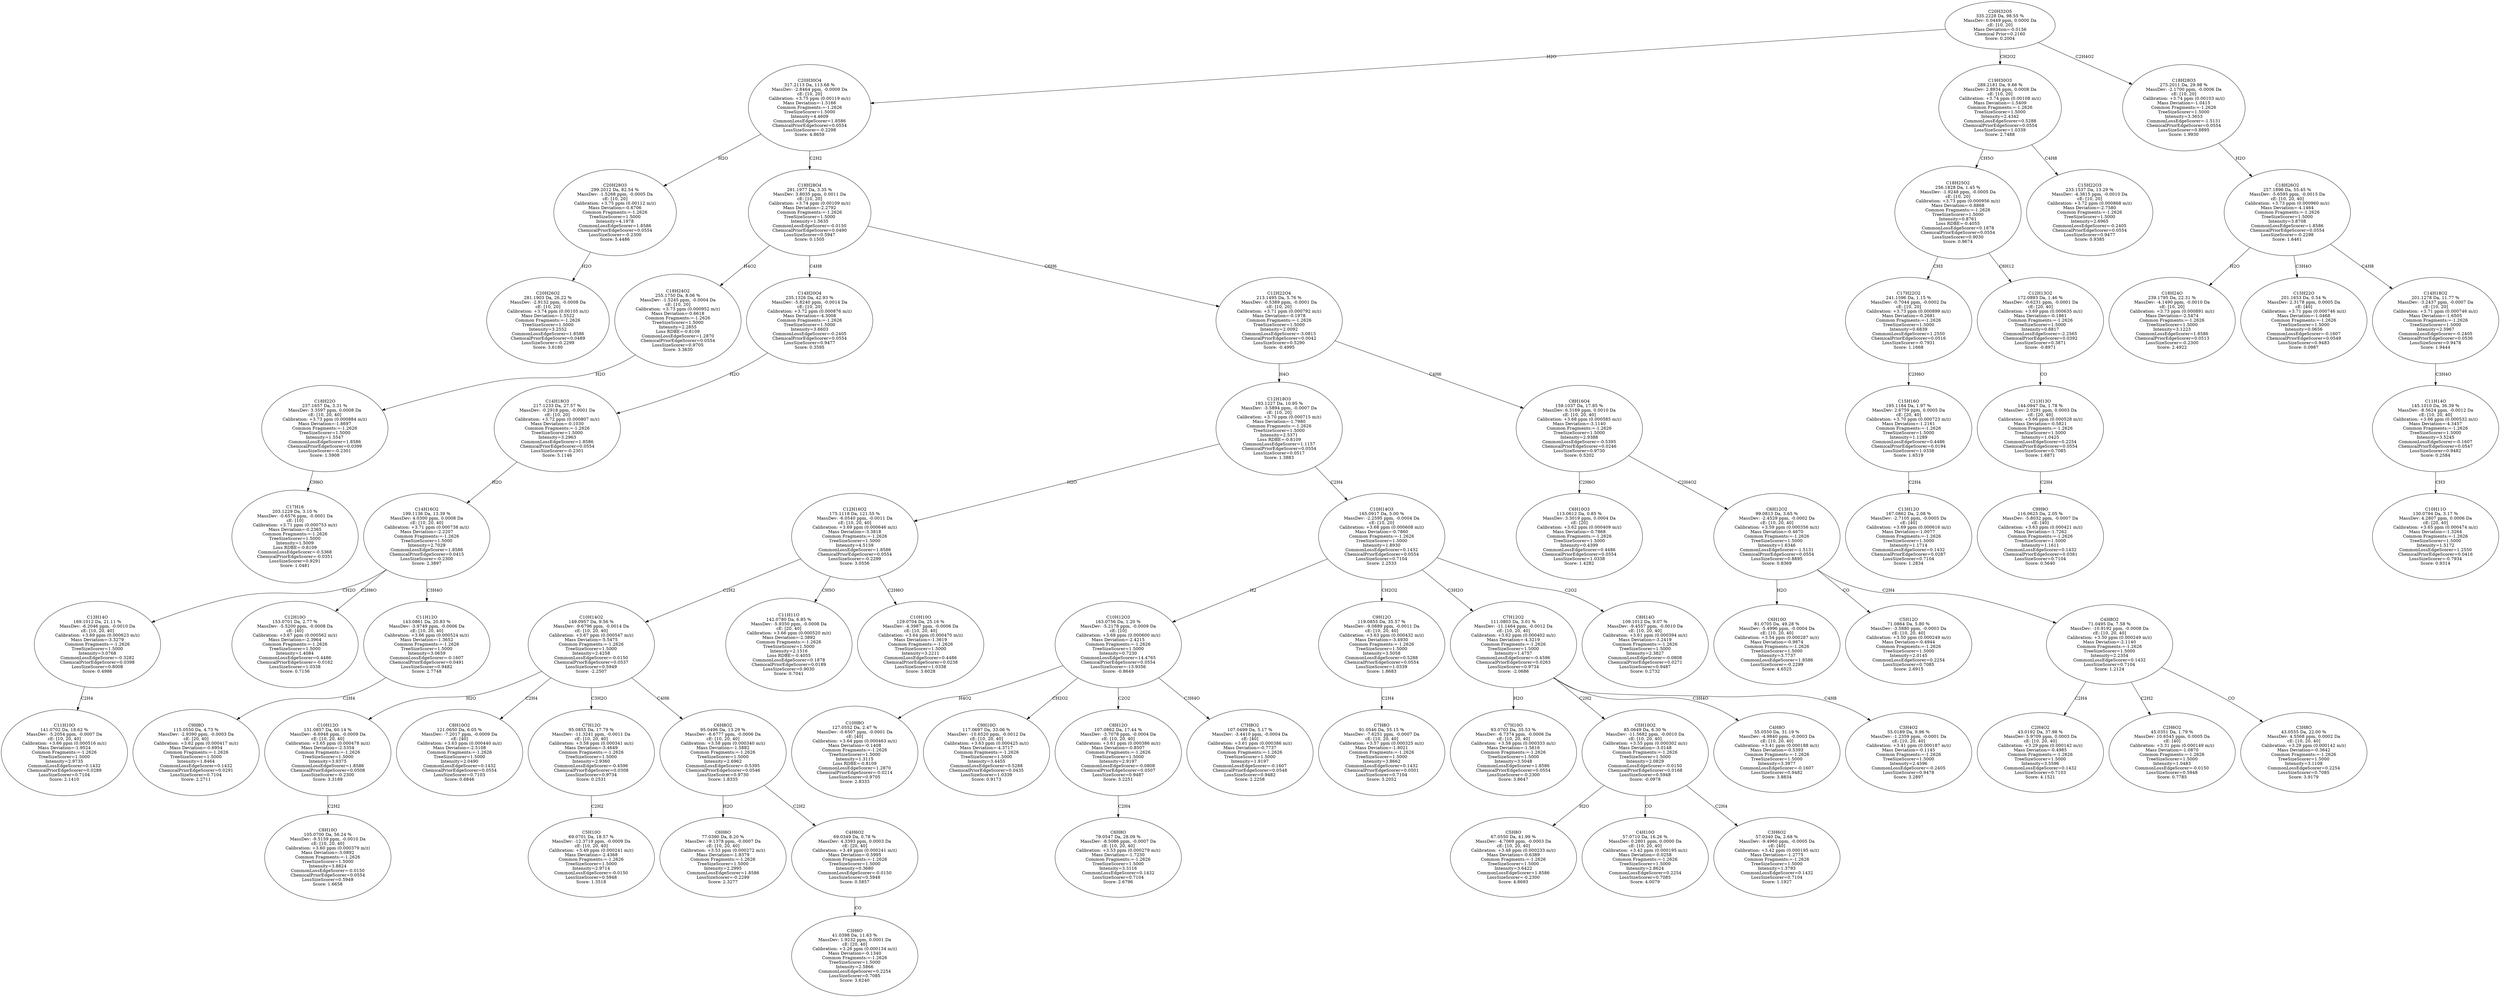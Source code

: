 strict digraph {
v1 [label="C20H26O2\n281.1903 Da, 26.22 %\nMassDev: -2.9132 ppm, -0.0008 Da\ncE: [10, 20]\nCalibration: +3.74 ppm (0.00105 m/z)\nMass Deviation=-1.5522\nCommon Fragments:=-1.2626\nTreeSizeScorer=1.5000\nIntensity=3.2552\nCommonLossEdgeScorer=1.8586\nChemicalPriorEdgeScorer=0.0489\nLossSizeScorer=-0.2299\nScore: 3.6180"];
v2 [label="C20H28O3\n299.2012 Da, 82.54 %\nMassDev: -1.5268 ppm, -0.0005 Da\ncE: [10, 20]\nCalibration: +3.75 ppm (0.00112 m/z)\nMass Deviation=-0.6706\nCommon Fragments:=-1.2626\nTreeSizeScorer=1.5000\nIntensity=4.1978\nCommonLossEdgeScorer=1.8586\nChemicalPriorEdgeScorer=0.0554\nLossSizeScorer=-0.2300\nScore: 5.4486"];
v3 [label="C17H16\n203.1229 Da, 3.10 %\nMassDev: -0.6576 ppm, -0.0001 Da\ncE: [10]\nCalibration: +3.71 ppm (0.000753 m/z)\nMass Deviation=-0.2365\nCommon Fragments:=-1.2626\nTreeSizeScorer=1.5000\nIntensity=1.5009\nLoss RDBE=-0.8109\nCommonLossEdgeScorer=-0.5368\nChemicalPriorEdgeScorer=-0.0351\nLossSizeScorer=0.9291\nScore: 1.0481"];
v4 [label="C18H22O\n237.1657 Da, 3.31 %\nMassDev: 3.3597 ppm, 0.0008 Da\ncE: [10, 20, 40]\nCalibration: +3.73 ppm (0.000884 m/z)\nMass Deviation=-1.8697\nCommon Fragments:=-1.2626\nTreeSizeScorer=1.5000\nIntensity=1.5547\nCommonLossEdgeScorer=1.8586\nChemicalPriorEdgeScorer=0.0399\nLossSizeScorer=-0.2301\nScore: 1.5908"];
v5 [label="C18H24O2\n255.1750 Da, 8.06 %\nMassDev: -1.5245 ppm, -0.0004 Da\ncE: [10, 20]\nCalibration: +3.73 ppm (0.000952 m/z)\nMass Deviation=-0.6618\nCommon Fragments:=-1.2626\nTreeSizeScorer=1.5000\nIntensity=2.2855\nLoss RDBE=-0.8109\nCommonLossEdgeScorer=1.2870\nChemicalPriorEdgeScorer=0.0554\nLossSizeScorer=0.9705\nScore: 3.3630"];
v6 [label="C11H10O\n141.0702 Da, 18.62 %\nMassDev: -5.2054 ppm, -0.0007 Da\ncE: [10, 20, 40]\nCalibration: +3.66 ppm (0.000516 m/z)\nMass Deviation=-1.9524\nCommon Fragments:=-1.2626\nTreeSizeScorer=1.5000\nIntensity=2.9735\nCommonLossEdgeScorer=0.1432\nChemicalPriorEdgeScorer=0.0289\nLossSizeScorer=0.7104\nScore: 2.1410"];
v7 [label="C13H14O\n169.1012 Da, 21.11 %\nMassDev: -6.2046 ppm, -0.0010 Da\ncE: [10, 20, 40]\nCalibration: +3.69 ppm (0.000623 m/z)\nMass Deviation=-3.3279\nCommon Fragments:=-1.2626\nTreeSizeScorer=1.5000\nIntensity=3.0768\nCommonLossEdgeScorer=-0.3282\nChemicalPriorEdgeScorer=0.0398\nLossSizeScorer=0.8008\nScore: 0.4986"];
v8 [label="C12H10O\n153.0701 Da, 2.77 %\nMassDev: -5.5200 ppm, -0.0008 Da\ncE: [40]\nCalibration: +3.67 ppm (0.000562 m/z)\nMass Deviation=-2.3964\nCommon Fragments:=-1.2626\nTreeSizeScorer=1.5000\nIntensity=1.4084\nCommonLossEdgeScorer=0.4486\nChemicalPriorEdgeScorer=-0.0162\nLossSizeScorer=1.0338\nScore: 0.7156"];
v9 [label="C9H8O\n115.0550 Da, 4.73 %\nMassDev: -2.9390 ppm, -0.0003 Da\ncE: [20, 40]\nCalibration: +3.62 ppm (0.000417 m/z)\nMass Deviation=-0.6954\nCommon Fragments:=-1.2626\nTreeSizeScorer=1.5000\nIntensity=1.8464\nCommonLossEdgeScorer=0.1432\nChemicalPriorEdgeScorer=0.0291\nLossSizeScorer=0.7104\nScore: 2.2711"];
v10 [label="C11H12O\n143.0861 Da, 20.83 %\nMassDev: -3.9749 ppm, -0.0006 Da\ncE: [10, 20, 40]\nCalibration: +3.66 ppm (0.000524 m/z)\nMass Deviation=-1.3652\nCommon Fragments:=-1.2626\nTreeSizeScorer=1.5000\nIntensity=3.0659\nCommonLossEdgeScorer=-0.1607\nChemicalPriorEdgeScorer=0.0491\nLossSizeScorer=0.9482\nScore: 2.7748"];
v11 [label="C14H16O2\n199.1136 Da, 13.39 %\nMassDev: 4.0300 ppm, 0.0008 Da\ncE: [10, 20, 40]\nCalibration: +3.71 ppm (0.000738 m/z)\nMass Deviation=-2.2207\nCommon Fragments:=-1.2626\nTreeSizeScorer=1.5000\nIntensity=2.7029\nCommonLossEdgeScorer=1.8586\nChemicalPriorEdgeScorer=0.0415\nLossSizeScorer=-0.2300\nScore: 2.3897"];
v12 [label="C14H18O3\n217.1233 Da, 27.57 %\nMassDev: -0.2918 ppm, -0.0001 Da\ncE: [10, 20]\nCalibration: +3.72 ppm (0.000807 m/z)\nMass Deviation=-0.1030\nCommon Fragments:=-1.2626\nTreeSizeScorer=1.5000\nIntensity=3.2963\nCommonLossEdgeScorer=1.8586\nChemicalPriorEdgeScorer=0.0554\nLossSizeScorer=-0.2301\nScore: 5.1146"];
v13 [label="C14H20O4\n235.1326 Da, 42.93 %\nMassDev: -5.8240 ppm, -0.0014 Da\ncE: [10, 20]\nCalibration: +3.72 ppm (0.000876 m/z)\nMass Deviation=-4.3008\nCommon Fragments:=-1.2626\nTreeSizeScorer=1.5000\nIntensity=3.6603\nCommonLossEdgeScorer=-0.2405\nChemicalPriorEdgeScorer=0.0554\nLossSizeScorer=0.9477\nScore: 0.3595"];
v14 [label="C8H10O\n105.0700 Da, 56.24 %\nMassDev: -9.5159 ppm, -0.0010 Da\ncE: [10, 20, 40]\nCalibration: +3.60 ppm (0.000379 m/z)\nMass Deviation=-3.0892\nCommon Fragments:=-1.2626\nTreeSizeScorer=1.5000\nIntensity=3.8824\nCommonLossEdgeScorer=-0.0150\nChemicalPriorEdgeScorer=0.0554\nLossSizeScorer=0.5949\nScore: 1.6658"];
v15 [label="C10H12O\n131.0857 Da, 60.14 %\nMassDev: -6.6948 ppm, -0.0009 Da\ncE: [10, 20, 40]\nCalibration: +3.65 ppm (0.000478 m/z)\nMass Deviation=-2.5354\nCommon Fragments:=-1.2626\nTreeSizeScorer=1.5000\nIntensity=3.9375\nCommonLossEdgeScorer=1.8586\nChemicalPriorEdgeScorer=0.0508\nLossSizeScorer=-0.2300\nScore: 3.3189"];
v16 [label="C8H10O2\n121.0650 Da, 6.05 %\nMassDev: -7.2017 ppm, -0.0009 Da\ncE: [40]\nCalibration: +3.63 ppm (0.000440 m/z)\nMass Deviation=-2.5108\nCommon Fragments:=-1.2626\nTreeSizeScorer=1.5000\nIntensity=2.0490\nCommonLossEdgeScorer=0.1432\nChemicalPriorEdgeScorer=0.0554\nLossSizeScorer=0.7103\nScore: 0.6846"];
v17 [label="C5H10O\n69.0701 Da, 18.57 %\nMassDev: -12.3719 ppm, -0.0009 Da\ncE: [10, 20, 40]\nCalibration: +3.49 ppm (0.000241 m/z)\nMass Deviation=-2.4368\nCommon Fragments:=-1.2626\nTreeSizeScorer=1.5000\nIntensity=2.9714\nCommonLossEdgeScorer=-0.0150\nLossSizeScorer=0.5948\nScore: 1.3518"];
v18 [label="C7H12O\n95.0855 Da, 17.79 %\nMassDev: -11.3241 ppm, -0.0011 Da\ncE: [10, 20, 40]\nCalibration: +3.58 ppm (0.000341 m/z)\nMass Deviation=-3.4649\nCommon Fragments:=-1.2626\nTreeSizeScorer=1.5000\nIntensity=2.9360\nCommonLossEdgeScorer=-0.4596\nChemicalPriorEdgeScorer=0.0308\nLossSizeScorer=0.9734\nScore: 0.2531"];
v19 [label="C6H6O\n77.0390 Da, 8.20 %\nMassDev: -9.1378 ppm, -0.0007 Da\ncE: [10, 20, 40]\nCalibration: +3.53 ppm (0.000272 m/z)\nMass Deviation=-1.8379\nCommon Fragments:=-1.2626\nTreeSizeScorer=1.5000\nIntensity=2.2995\nCommonLossEdgeScorer=1.8586\nLossSizeScorer=-0.2299\nScore: 2.3277"];
v20 [label="C3H6O\n41.0398 Da, 11.63 %\nMassDev: 1.9232 ppm, 0.0001 Da\ncE: [20, 40]\nCalibration: +3.26 ppm (0.000134 m/z)\nMass Deviation=-0.1340\nCommon Fragments:=-1.2626\nTreeSizeScorer=1.5000\nIntensity=2.5866\nCommonLossEdgeScorer=0.2254\nLossSizeScorer=0.7085\nScore: 3.6240"];
v21 [label="C4H6O2\n69.0349 Da, 0.78 %\nMassDev: 4.3393 ppm, 0.0003 Da\ncE: [20, 40]\nCalibration: +3.49 ppm (0.000241 m/z)\nMass Deviation=-0.5995\nCommon Fragments:=-1.2626\nTreeSizeScorer=1.5000\nIntensity=0.3680\nCommonLossEdgeScorer=-0.0150\nLossSizeScorer=0.5948\nScore: 0.5857"];
v22 [label="C6H8O2\n95.0496 Da, 13.29 %\nMassDev: -6.6777 ppm, -0.0006 Da\ncE: [10, 20, 40]\nCalibration: +3.58 ppm (0.000340 m/z)\nMass Deviation=-1.5882\nCommon Fragments:=-1.2626\nTreeSizeScorer=1.5000\nIntensity=2.6962\nCommonLossEdgeScorer=-0.5395\nChemicalPriorEdgeScorer=0.0546\nLossSizeScorer=0.9730\nScore: 1.8335"];
v23 [label="C10H14O2\n149.0957 Da, 9.56 %\nMassDev: -9.6796 ppm, -0.0014 Da\ncE: [10, 20, 40]\nCalibration: +3.67 ppm (0.000547 m/z)\nMass Deviation=-5.5475\nCommon Fragments:=-1.2626\nTreeSizeScorer=1.5000\nIntensity=2.4258\nCommonLossEdgeScorer=-0.0150\nChemicalPriorEdgeScorer=0.0537\nLossSizeScorer=0.5949\nScore: -2.2507"];
v24 [label="C11H11O\n142.0780 Da, 6.85 %\nMassDev: -5.9350 ppm, -0.0008 Da\ncE: [20, 40]\nCalibration: +3.66 ppm (0.000520 m/z)\nMass Deviation=-2.3892\nCommon Fragments:=-1.2626\nTreeSizeScorer=1.5000\nIntensity=2.1516\nLoss RDBE=-0.4055\nCommonLossEdgeScorer=0.1878\nChemicalPriorEdgeScorer=0.0189\nLossSizeScorer=0.9030\nScore: 0.7041"];
v25 [label="C10H10O\n129.0704 Da, 25.16 %\nMassDev: -4.3987 ppm, -0.0006 Da\ncE: [10, 20, 40]\nCalibration: +3.64 ppm (0.000470 m/z)\nMass Deviation=-1.3619\nCommon Fragments:=-1.2626\nTreeSizeScorer=1.5000\nIntensity=3.2211\nCommonLossEdgeScorer=0.4486\nChemicalPriorEdgeScorer=0.0238\nLossSizeScorer=1.0338\nScore: 3.6028"];
v26 [label="C12H16O2\n175.1118 Da, 121.55 %\nMassDev: -6.0540 ppm, -0.0011 Da\ncE: [10, 20, 40]\nCalibration: +3.69 ppm (0.000646 m/z)\nMass Deviation=-3.3818\nCommon Fragments:=-1.2626\nTreeSizeScorer=1.5000\nIntensity=4.5159\nCommonLossEdgeScorer=1.8586\nChemicalPriorEdgeScorer=0.0554\nLossSizeScorer=-0.2299\nScore: 3.0556"];
v27 [label="C10H8O\n127.0552 Da, 2.47 %\nMassDev: -0.6507 ppm, -0.0001 Da\ncE: [40]\nCalibration: +3.64 ppm (0.000463 m/z)\nMass Deviation=-0.1408\nCommon Fragments:=-1.2626\nTreeSizeScorer=1.5000\nIntensity=1.3115\nLoss RDBE=-0.8109\nCommonLossEdgeScorer=1.2870\nChemicalPriorEdgeScorer=-0.0214\nLossSizeScorer=0.9705\nScore: 2.8333"];
v28 [label="C9H10O\n117.0697 Da, 33.06 %\nMassDev: -10.6520 ppm, -0.0012 Da\ncE: [10, 20, 40]\nCalibration: +3.63 ppm (0.000425 m/z)\nMass Deviation=-4.3717\nCommon Fragments:=-1.2626\nTreeSizeScorer=1.5000\nIntensity=3.4455\nCommonLossEdgeScorer=0.5288\nChemicalPriorEdgeScorer=0.0435\nLossSizeScorer=1.0339\nScore: 0.9173"];
v29 [label="C6H8O\n79.0547 Da, 28.09 %\nMassDev: -8.5086 ppm, -0.0007 Da\ncE: [10, 20, 40]\nCalibration: +3.53 ppm (0.000279 m/z)\nMass Deviation=-1.7230\nCommon Fragments:=-1.2626\nTreeSizeScorer=1.5000\nIntensity=3.3116\nCommonLossEdgeScorer=0.1432\nLossSizeScorer=0.7104\nScore: 2.6796"];
v30 [label="C8H12O\n107.0862 Da, 17.44 %\nMassDev: -3.7078 ppm, -0.0004 Da\ncE: [10, 20, 40]\nCalibration: +3.61 ppm (0.000386 m/z)\nMass Deviation=-0.8507\nCommon Fragments:=-1.2626\nTreeSizeScorer=1.5000\nIntensity=2.9197\nCommonLossEdgeScorer=-0.0808\nChemicalPriorEdgeScorer=0.0507\nLossSizeScorer=0.9487\nScore: 3.2251"];
v31 [label="C7H8O2\n107.0499 Da, 5.17 %\nMassDev: -3.4410 ppm, -0.0004 Da\ncE: [40]\nCalibration: +3.61 ppm (0.000386 m/z)\nMass Deviation=-0.7737\nCommon Fragments:=-1.2626\nTreeSizeScorer=1.5000\nIntensity=1.9197\nCommonLossEdgeScorer=-0.1607\nChemicalPriorEdgeScorer=0.0548\nLossSizeScorer=0.9482\nScore: 2.2258"];
v32 [label="C10H12O3\n163.0756 Da, 1.20 %\nMassDev: -5.2178 ppm, -0.0009 Da\ncE: [10]\nCalibration: +3.68 ppm (0.000600 m/z)\nMass Deviation=-2.4215\nCommon Fragments:=-1.2626\nTreeSizeScorer=1.5000\nIntensity=0.7230\nCommonLossEdgeScorer=14.4765\nChemicalPriorEdgeScorer=0.0554\nLossSizeScorer=-13.9356\nScore: -0.8649"];
v33 [label="C7H8O\n91.0546 Da, 55.15 %\nMassDev: -7.6251 ppm, -0.0007 Da\ncE: [10, 20, 40]\nCalibration: +3.57 ppm (0.000325 m/z)\nMass Deviation=-1.8021\nCommon Fragments:=-1.2626\nTreeSizeScorer=1.5000\nIntensity=3.8662\nCommonLossEdgeScorer=0.1432\nChemicalPriorEdgeScorer=0.0501\nLossSizeScorer=0.7104\nScore: 3.2052"];
v34 [label="C9H12O\n119.0855 Da, 35.57 %\nMassDev: -9.0889 ppm, -0.0011 Da\ncE: [10, 20, 40]\nCalibration: +3.63 ppm (0.000432 m/z)\nMass Deviation=-3.4930\nCommon Fragments:=-1.2626\nTreeSizeScorer=1.5000\nIntensity=3.5058\nCommonLossEdgeScorer=0.5288\nChemicalPriorEdgeScorer=0.0554\nLossSizeScorer=1.0339\nScore: 1.8683"];
v35 [label="C7H10O\n93.0703 Da, 35.53 %\nMassDev: -6.7374 ppm, -0.0006 Da\ncE: [10, 20, 40]\nCalibration: +3.58 ppm (0.000333 m/z)\nMass Deviation=-1.5616\nCommon Fragments:=-1.2626\nTreeSizeScorer=1.5000\nIntensity=3.5048\nCommonLossEdgeScorer=1.8586\nChemicalPriorEdgeScorer=0.0554\nLossSizeScorer=-0.2300\nScore: 3.8647"];
v36 [label="C5H8O\n67.0550 Da, 41.99 %\nMassDev: -4.7069 ppm, -0.0003 Da\ncE: [10, 20, 40]\nCalibration: +3.48 ppm (0.000233 m/z)\nMass Deviation=-0.6389\nCommon Fragments:=-1.2626\nTreeSizeScorer=1.5000\nIntensity=3.6422\nCommonLossEdgeScorer=1.8586\nLossSizeScorer=-0.2300\nScore: 4.8693"];
v37 [label="C4H10O\n57.0710 Da, 16.26 %\nMassDev: 0.2801 ppm, 0.0000 Da\ncE: [10, 20, 40]\nCalibration: +3.42 ppm (0.000195 m/z)\nMass Deviation=-0.0258\nCommon Fragments:=-1.2626\nTreeSizeScorer=1.5000\nIntensity=2.8624\nCommonLossEdgeScorer=0.2254\nLossSizeScorer=0.7085\nScore: 4.0079"];
v38 [label="C3H6O2\n57.0340 Da, 2.68 %\nMassDev: -9.4960 ppm, -0.0005 Da\ncE: [40]\nCalibration: +3.42 ppm (0.000195 m/z)\nMass Deviation=-1.2775\nCommon Fragments:=-1.2626\nTreeSizeScorer=1.5000\nIntensity=1.3793\nCommonLossEdgeScorer=0.1432\nLossSizeScorer=0.7104\nScore: 1.1927"];
v39 [label="C5H10O2\n85.0649 Da, 6.30 %\nMassDev: -11.5682 ppm, -0.0010 Da\ncE: [10, 20, 40]\nCalibration: +3.55 ppm (0.000302 m/z)\nMass Deviation=-3.0148\nCommon Fragments:=-1.2626\nTreeSizeScorer=1.5000\nIntensity=2.0829\nCommonLossEdgeScorer=-0.0150\nChemicalPriorEdgeScorer=0.0168\nLossSizeScorer=0.5948\nScore: -0.0978"];
v40 [label="C4H8O\n55.0550 Da, 31.19 %\nMassDev: -4.9840 ppm, -0.0003 Da\ncE: [10, 20, 40]\nCalibration: +3.41 ppm (0.000188 m/z)\nMass Deviation=-0.5393\nCommon Fragments:=-1.2626\nTreeSizeScorer=1.5000\nIntensity=3.3977\nCommonLossEdgeScorer=-0.1607\nLossSizeScorer=0.9482\nScore: 3.8834"];
v41 [label="C3H4O2\n55.0189 Da, 9.96 %\nMassDev: -1.2359 ppm, -0.0001 Da\ncE: [10, 20, 40]\nCalibration: +3.41 ppm (0.000187 m/z)\nMass Deviation=-0.1145\nCommon Fragments:=-1.2626\nTreeSizeScorer=1.5000\nIntensity=2.4596\nCommonLossEdgeScorer=-0.2405\nLossSizeScorer=0.9478\nScore: 3.2897"];
v42 [label="C7H12O2\n111.0803 Da, 3.01 %\nMassDev: -11.1464 ppm, -0.0012 Da\ncE: [10, 20, 40]\nCalibration: +3.62 ppm (0.000402 m/z)\nMass Deviation=-4.3219\nCommon Fragments:=-1.2626\nTreeSizeScorer=1.5000\nIntensity=1.4757\nCommonLossEdgeScorer=-0.4596\nChemicalPriorEdgeScorer=0.0263\nLossSizeScorer=0.9734\nScore: -2.0686"];
v43 [label="C8H14O\n109.1012 Da, 9.07 %\nMassDev: -9.4557 ppm, -0.0010 Da\ncE: [10, 20, 40]\nCalibration: +3.61 ppm (0.000394 m/z)\nMass Deviation=-3.2419\nCommon Fragments:=-1.2626\nTreeSizeScorer=1.5000\nIntensity=2.3827\nCommonLossEdgeScorer=-0.0808\nChemicalPriorEdgeScorer=0.0271\nLossSizeScorer=0.9487\nScore: 0.2732"];
v44 [label="C10H14O3\n165.0917 Da, 5.00 %\nMassDev: -2.2595 ppm, -0.0004 Da\ncE: [10, 20]\nCalibration: +3.68 ppm (0.000608 m/z)\nMass Deviation=-0.7860\nCommon Fragments:=-1.2626\nTreeSizeScorer=1.5000\nIntensity=1.8930\nCommonLossEdgeScorer=0.1432\nChemicalPriorEdgeScorer=0.0554\nLossSizeScorer=0.7104\nScore: 2.2533"];
v45 [label="C12H18O3\n193.1227 Da, 10.95 %\nMassDev: -3.5894 ppm, -0.0007 Da\ncE: [10, 20]\nCalibration: +3.70 ppm (0.000715 m/z)\nMass Deviation=-1.7980\nCommon Fragments:=-1.2626\nTreeSizeScorer=1.5000\nIntensity=2.5371\nLoss RDBE=-0.8109\nCommonLossEdgeScorer=1.1157\nChemicalPriorEdgeScorer=0.0554\nLossSizeScorer=0.0517\nScore: 1.3883"];
v46 [label="C6H10O3\n113.0612 Da, 0.85 %\nMassDev: 3.3019 ppm, 0.0004 Da\ncE: [20]\nCalibration: +3.62 ppm (0.000409 m/z)\nMass Deviation=-0.7868\nCommon Fragments:=-1.2626\nTreeSizeScorer=1.5000\nIntensity=0.4399\nCommonLossEdgeScorer=0.4486\nChemicalPriorEdgeScorer=0.0554\nLossSizeScorer=1.0338\nScore: 1.4282"];
v47 [label="C6H10O\n81.0705 Da, 49.28 %\nMassDev: -5.4996 ppm, -0.0004 Da\ncE: [10, 20, 40]\nCalibration: +3.54 ppm (0.000287 m/z)\nMass Deviation=-0.9874\nCommon Fragments:=-1.2626\nTreeSizeScorer=1.5000\nIntensity=3.7737\nCommonLossEdgeScorer=1.8586\nLossSizeScorer=-0.2299\nScore: 4.6525"];
v48 [label="C5H12O\n71.0864 Da, 5.80 %\nMassDev: -3.5880 ppm, -0.0003 Da\ncE: [10, 20, 40]\nCalibration: +3.50 ppm (0.000249 m/z)\nMass Deviation=-0.4944\nCommon Fragments:=-1.2626\nTreeSizeScorer=1.5000\nIntensity=2.0145\nCommonLossEdgeScorer=0.2254\nLossSizeScorer=0.7085\nScore: 2.6915"];
v49 [label="C2H4O2\n43.0192 Da, 37.98 %\nMassDev: 5.9709 ppm, 0.0003 Da\ncE: [10, 20, 40]\nCalibration: +3.29 ppm (0.000142 m/z)\nMass Deviation=-0.4985\nCommon Fragments:=-1.2626\nTreeSizeScorer=1.5000\nIntensity=3.5596\nCommonLossEdgeScorer=0.1432\nLossSizeScorer=0.7103\nScore: 4.1521"];
v50 [label="C2H6O2\n45.0351 Da, 1.79 %\nMassDev: 10.6545 ppm, 0.0005 Da\ncE: [40]\nCalibration: +3.31 ppm (0.000149 m/z)\nMass Deviation=-1.0870\nCommon Fragments:=-1.2626\nTreeSizeScorer=1.5000\nIntensity=1.0483\nCommonLossEdgeScorer=-0.0150\nLossSizeScorer=0.5948\nScore: 0.7785"];
v51 [label="C3H8O\n43.0555 Da, 22.00 %\nMassDev: 4.5568 ppm, 0.0002 Da\ncE: [10, 20, 40]\nCalibration: +3.29 ppm (0.000142 m/z)\nMass Deviation=-0.3642\nCommon Fragments:=-1.2626\nTreeSizeScorer=1.5000\nIntensity=3.1108\nCommonLossEdgeScorer=0.2254\nLossSizeScorer=0.7085\nScore: 3.9179"];
v52 [label="C4H8O2\n71.0495 Da, 7.58 %\nMassDev: -10.9192 ppm, -0.0008 Da\ncE: [10, 20, 40]\nCalibration: +3.50 ppm (0.000249 m/z)\nMass Deviation=-2.1140\nCommon Fragments:=-1.2626\nTreeSizeScorer=1.5000\nIntensity=2.2354\nCommonLossEdgeScorer=0.1432\nLossSizeScorer=0.7104\nScore: 1.2124"];
v53 [label="C6H12O2\n99.0813 Da, 3.65 %\nMassDev: -2.4529 ppm, -0.0002 Da\ncE: [10, 20, 40]\nCalibration: +3.59 ppm (0.000356 m/z)\nMass Deviation=-0.4670\nCommon Fragments:=-1.2626\nTreeSizeScorer=1.5000\nIntensity=1.6346\nCommonLossEdgeScorer=-1.5131\nChemicalPriorEdgeScorer=0.0554\nLossSizeScorer=0.8895\nScore: 0.8369"];
v54 [label="C8H16O4\n159.1037 Da, 17.85 %\nMassDev: 6.3169 ppm, 0.0010 Da\ncE: [10, 20, 40]\nCalibration: +3.68 ppm (0.000585 m/z)\nMass Deviation=-3.1140\nCommon Fragments:=-1.2626\nTreeSizeScorer=1.5000\nIntensity=2.9388\nCommonLossEdgeScorer=-0.5395\nChemicalPriorEdgeScorer=0.0246\nLossSizeScorer=0.9730\nScore: 0.5202"];
v55 [label="C12H22O4\n213.1495 Da, 5.76 %\nMassDev: -0.5389 ppm, -0.0001 Da\ncE: [10, 20]\nCalibration: +3.71 ppm (0.000792 m/z)\nMass Deviation=-0.1978\nCommon Fragments:=-1.2626\nTreeSizeScorer=1.5000\nIntensity=2.0092\nCommonLossEdgeScorer=-3.0815\nChemicalPriorEdgeScorer=0.0042\nLossSizeScorer=0.5290\nScore: -0.4995"];
v56 [label="C18H28O4\n291.1977 Da, 3.35 %\nMassDev: 3.8035 ppm, 0.0011 Da\ncE: [10, 20]\nCalibration: +3.74 ppm (0.00109 m/z)\nMass Deviation=-2.2792\nCommon Fragments:=-1.2626\nTreeSizeScorer=1.5000\nIntensity=1.5635\nCommonLossEdgeScorer=-0.0150\nChemicalPriorEdgeScorer=0.0490\nLossSizeScorer=0.5947\nScore: 0.1505"];
v57 [label="C20H30O4\n317.2113 Da, 113.68 %\nMassDev: -2.8464 ppm, -0.0009 Da\ncE: [10, 20]\nCalibration: +3.75 ppm (0.00119 m/z)\nMass Deviation=-1.5166\nCommon Fragments:=-1.2626\nTreeSizeScorer=1.5000\nIntensity=4.4609\nCommonLossEdgeScorer=1.8586\nChemicalPriorEdgeScorer=0.0554\nLossSizeScorer=-0.2298\nScore: 4.8659"];
v58 [label="C13H12O\n167.0862 Da, 2.08 %\nMassDev: -2.7105 ppm, -0.0005 Da\ncE: [40]\nCalibration: +3.69 ppm (0.000616 m/z)\nMass Deviation=-1.0077\nCommon Fragments:=-1.2626\nTreeSizeScorer=1.5000\nIntensity=1.1714\nCommonLossEdgeScorer=0.1432\nChemicalPriorEdgeScorer=0.0287\nLossSizeScorer=0.7104\nScore: 1.2834"];
v59 [label="C15H16O\n195.1184 Da, 1.97 %\nMassDev: 2.6759 ppm, 0.0005 Da\ncE: [20, 40]\nCalibration: +3.70 ppm (0.000723 m/z)\nMass Deviation=-1.2161\nCommon Fragments:=-1.2626\nTreeSizeScorer=1.5000\nIntensity=1.1289\nCommonLossEdgeScorer=0.4486\nChemicalPriorEdgeScorer=0.0194\nLossSizeScorer=1.0338\nScore: 1.6519"];
v60 [label="C17H22O2\n241.1596 Da, 1.15 %\nMassDev: -0.7044 ppm, -0.0002 Da\ncE: [10, 20]\nCalibration: +3.73 ppm (0.000899 m/z)\nMass Deviation=-0.2681\nCommon Fragments:=-1.2626\nTreeSizeScorer=1.5000\nIntensity=0.6839\nCommonLossEdgeScorer=1.2550\nChemicalPriorEdgeScorer=0.0516\nLossSizeScorer=-0.7931\nScore: 1.1668"];
v61 [label="C9H9O\n116.0625 Da, 2.05 %\nMassDev: -5.8032 ppm, -0.0007 Da\ncE: [40]\nCalibration: +3.63 ppm (0.000421 m/z)\nMass Deviation=-1.7262\nCommon Fragments:=-1.2626\nTreeSizeScorer=1.5000\nIntensity=1.1611\nCommonLossEdgeScorer=0.1432\nChemicalPriorEdgeScorer=0.0381\nLossSizeScorer=0.7104\nScore: 0.5640"];
v62 [label="C11H13O\n144.0947 Da, 1.78 %\nMassDev: 2.0291 ppm, 0.0003 Da\ncE: [20, 40]\nCalibration: +3.66 ppm (0.000528 m/z)\nMass Deviation=-0.5821\nCommon Fragments:=-1.2626\nTreeSizeScorer=1.5000\nIntensity=1.0425\nCommonLossEdgeScorer=0.2254\nChemicalPriorEdgeScorer=0.0554\nLossSizeScorer=0.7085\nScore: 1.6871"];
v63 [label="C12H13O2\n172.0893 Da, 1.46 %\nMassDev: -0.6231 ppm, -0.0001 Da\ncE: [20, 40]\nCalibration: +3.69 ppm (0.000635 m/z)\nMass Deviation=-0.1861\nCommon Fragments:=-1.2626\nTreeSizeScorer=1.5000\nIntensity=0.8817\nCommonLossEdgeScorer=-2.2565\nChemicalPriorEdgeScorer=0.0392\nLossSizeScorer=0.3871\nScore: -0.8971"];
v64 [label="C18H25O2\n256.1828 Da, 1.45 %\nMassDev: -1.9248 ppm, -0.0005 Da\ncE: [10, 20]\nCalibration: +3.73 ppm (0.000956 m/z)\nMass Deviation=-0.8868\nCommon Fragments:=-1.2626\nTreeSizeScorer=1.5000\nIntensity=0.8761\nLoss RDBE=-0.4055\nCommonLossEdgeScorer=0.1878\nChemicalPriorEdgeScorer=0.0554\nLossSizeScorer=0.9030\nScore: 0.9674"];
v65 [label="C15H22O3\n233.1537 Da, 13.29 %\nMassDev: -4.3815 ppm, -0.0010 Da\ncE: [10, 20]\nCalibration: +3.72 ppm (0.000868 m/z)\nMass Deviation=-2.7580\nCommon Fragments:=-1.2626\nTreeSizeScorer=1.5000\nIntensity=2.6965\nCommonLossEdgeScorer=-0.2405\nChemicalPriorEdgeScorer=0.0554\nLossSizeScorer=0.9477\nScore: 0.9385"];
v66 [label="C19H30O3\n289.2181 Da, 9.66 %\nMassDev: 2.8934 ppm, 0.0008 Da\ncE: [10, 20]\nCalibration: +3.74 ppm (0.00108 m/z)\nMass Deviation=-1.5409\nCommon Fragments:=-1.2626\nTreeSizeScorer=1.5000\nIntensity=2.4342\nCommonLossEdgeScorer=0.5288\nChemicalPriorEdgeScorer=0.0554\nLossSizeScorer=1.0339\nScore: 2.7488"];
v67 [label="C18H24O\n239.1795 Da, 22.31 %\nMassDev: -4.1490 ppm, -0.0010 Da\ncE: [10, 20]\nCalibration: +3.73 ppm (0.000891 m/z)\nMass Deviation=-2.5474\nCommon Fragments:=-1.2626\nTreeSizeScorer=1.5000\nIntensity=3.1223\nCommonLossEdgeScorer=1.8586\nChemicalPriorEdgeScorer=0.0513\nLossSizeScorer=-0.2300\nScore: 2.4922"];
v68 [label="C15H22O\n201.1653 Da, 0.54 %\nMassDev: 2.3178 ppm, 0.0005 Da\ncE: [40]\nCalibration: +3.71 ppm (0.000746 m/z)\nMass Deviation=-1.0468\nCommon Fragments:=-1.2626\nTreeSizeScorer=1.5000\nIntensity=0.0656\nCommonLossEdgeScorer=-0.1607\nChemicalPriorEdgeScorer=0.0549\nLossSizeScorer=0.9483\nScore: 0.0987"];
v69 [label="C10H11O\n130.0794 Da, 3.17 %\nMassDev: 4.2807 ppm, 0.0006 Da\ncE: [20, 40]\nCalibration: +3.65 ppm (0.000474 m/z)\nMass Deviation=-1.3264\nCommon Fragments:=-1.2626\nTreeSizeScorer=1.5000\nIntensity=1.5172\nCommonLossEdgeScorer=1.2550\nChemicalPriorEdgeScorer=0.0416\nLossSizeScorer=-0.7934\nScore: 0.9314"];
v70 [label="C11H14O\n145.1010 Da, 36.39 %\nMassDev: -8.5624 ppm, -0.0012 Da\ncE: [10, 20, 40]\nCalibration: +3.66 ppm (0.000532 m/z)\nMass Deviation=-4.3457\nCommon Fragments:=-1.2626\nTreeSizeScorer=1.5000\nIntensity=3.5245\nCommonLossEdgeScorer=-0.1607\nChemicalPriorEdgeScorer=0.0547\nLossSizeScorer=0.9482\nScore: 0.2584"];
v71 [label="C14H18O2\n201.1278 Da, 11.77 %\nMassDev: -3.2437 ppm, -0.0007 Da\ncE: [10, 20]\nCalibration: +3.71 ppm (0.000746 m/z)\nMass Deviation=-1.6505\nCommon Fragments:=-1.2626\nTreeSizeScorer=1.5000\nIntensity=2.5967\nCommonLossEdgeScorer=-0.2405\nChemicalPriorEdgeScorer=0.0536\nLossSizeScorer=0.9478\nScore: 1.9444"];
v72 [label="C18H26O2\n257.1896 Da, 55.45 %\nMassDev: -5.6595 ppm, -0.0015 Da\ncE: [10, 20, 40]\nCalibration: +3.73 ppm (0.000960 m/z)\nMass Deviation=-4.1464\nCommon Fragments:=-1.2626\nTreeSizeScorer=1.5000\nIntensity=3.8708\nCommonLossEdgeScorer=1.8586\nChemicalPriorEdgeScorer=0.0554\nLossSizeScorer=-0.2298\nScore: 1.6461"];
v73 [label="C18H28O3\n275.2011 Da, 29.98 %\nMassDev: -2.1700 ppm, -0.0006 Da\ncE: [10, 20]\nCalibration: +3.74 ppm (0.00103 m/z)\nMass Deviation=-1.0415\nCommon Fragments:=-1.2626\nTreeSizeScorer=1.5000\nIntensity=3.3653\nCommonLossEdgeScorer=-1.5131\nChemicalPriorEdgeScorer=0.0554\nLossSizeScorer=0.8895\nScore: 1.9930"];
v74 [label="C20H32O5\n335.2228 Da, 98.55 %\nMassDev: 0.0449 ppm, 0.0000 Da\ncE: [10, 20]\nMass Deviation=-0.0156\nChemical Prior=0.2160\nScore: 0.2004"];
v2 -> v1 [label="H2O"];
v57 -> v2 [label="H2O"];
v4 -> v3 [label="CH6O"];
v5 -> v4 [label="H2O"];
v56 -> v5 [label="H4O2"];
v7 -> v6 [label="C2H4"];
v11 -> v7 [label="CH2O"];
v11 -> v8 [label="C2H6O"];
v10 -> v9 [label="C2H4"];
v11 -> v10 [label="C3H4O"];
v12 -> v11 [label="H2O"];
v13 -> v12 [label="H2O"];
v56 -> v13 [label="C4H8"];
v15 -> v14 [label="C2H2"];
v23 -> v15 [label="H2O"];
v23 -> v16 [label="C2H4"];
v18 -> v17 [label="C2H2"];
v23 -> v18 [label="C3H2O"];
v22 -> v19 [label="H2O"];
v21 -> v20 [label="CO"];
v22 -> v21 [label="C2H2"];
v23 -> v22 [label="C4H6"];
v26 -> v23 [label="C2H2"];
v26 -> v24 [label="CH5O"];
v26 -> v25 [label="C2H6O"];
v45 -> v26 [label="H2O"];
v32 -> v27 [label="H4O2"];
v32 -> v28 [label="CH2O2"];
v30 -> v29 [label="C2H4"];
v32 -> v30 [label="C2O2"];
v32 -> v31 [label="C3H4O"];
v44 -> v32 [label="H2"];
v34 -> v33 [label="C2H4"];
v44 -> v34 [label="CH2O2"];
v42 -> v35 [label="H2O"];
v39 -> v36 [label="H2O"];
v39 -> v37 [label="CO"];
v39 -> v38 [label="C2H4"];
v42 -> v39 [label="C2H2"];
v42 -> v40 [label="C3H4O"];
v42 -> v41 [label="C4H8"];
v44 -> v42 [label="C3H2O"];
v44 -> v43 [label="C2O2"];
v45 -> v44 [label="C2H4"];
v55 -> v45 [label="H4O"];
v54 -> v46 [label="C2H6O"];
v53 -> v47 [label="H2O"];
v53 -> v48 [label="CO"];
v52 -> v49 [label="C2H4"];
v52 -> v50 [label="C2H2"];
v52 -> v51 [label="CO"];
v53 -> v52 [label="C2H4"];
v54 -> v53 [label="C2H4O2"];
v55 -> v54 [label="C4H6"];
v56 -> v55 [label="C6H6"];
v57 -> v56 [label="C2H2"];
v74 -> v57 [label="H2O"];
v59 -> v58 [label="C2H4"];
v60 -> v59 [label="C2H6O"];
v64 -> v60 [label="CH3"];
v62 -> v61 [label="C2H4"];
v63 -> v62 [label="CO"];
v64 -> v63 [label="C6H12"];
v66 -> v64 [label="CH5O"];
v66 -> v65 [label="C4H8"];
v74 -> v66 [label="CH2O2"];
v72 -> v67 [label="H2O"];
v72 -> v68 [label="C3H4O"];
v70 -> v69 [label="CH3"];
v71 -> v70 [label="C3H4O"];
v72 -> v71 [label="C4H8"];
v73 -> v72 [label="H2O"];
v74 -> v73 [label="C2H4O2"];
}